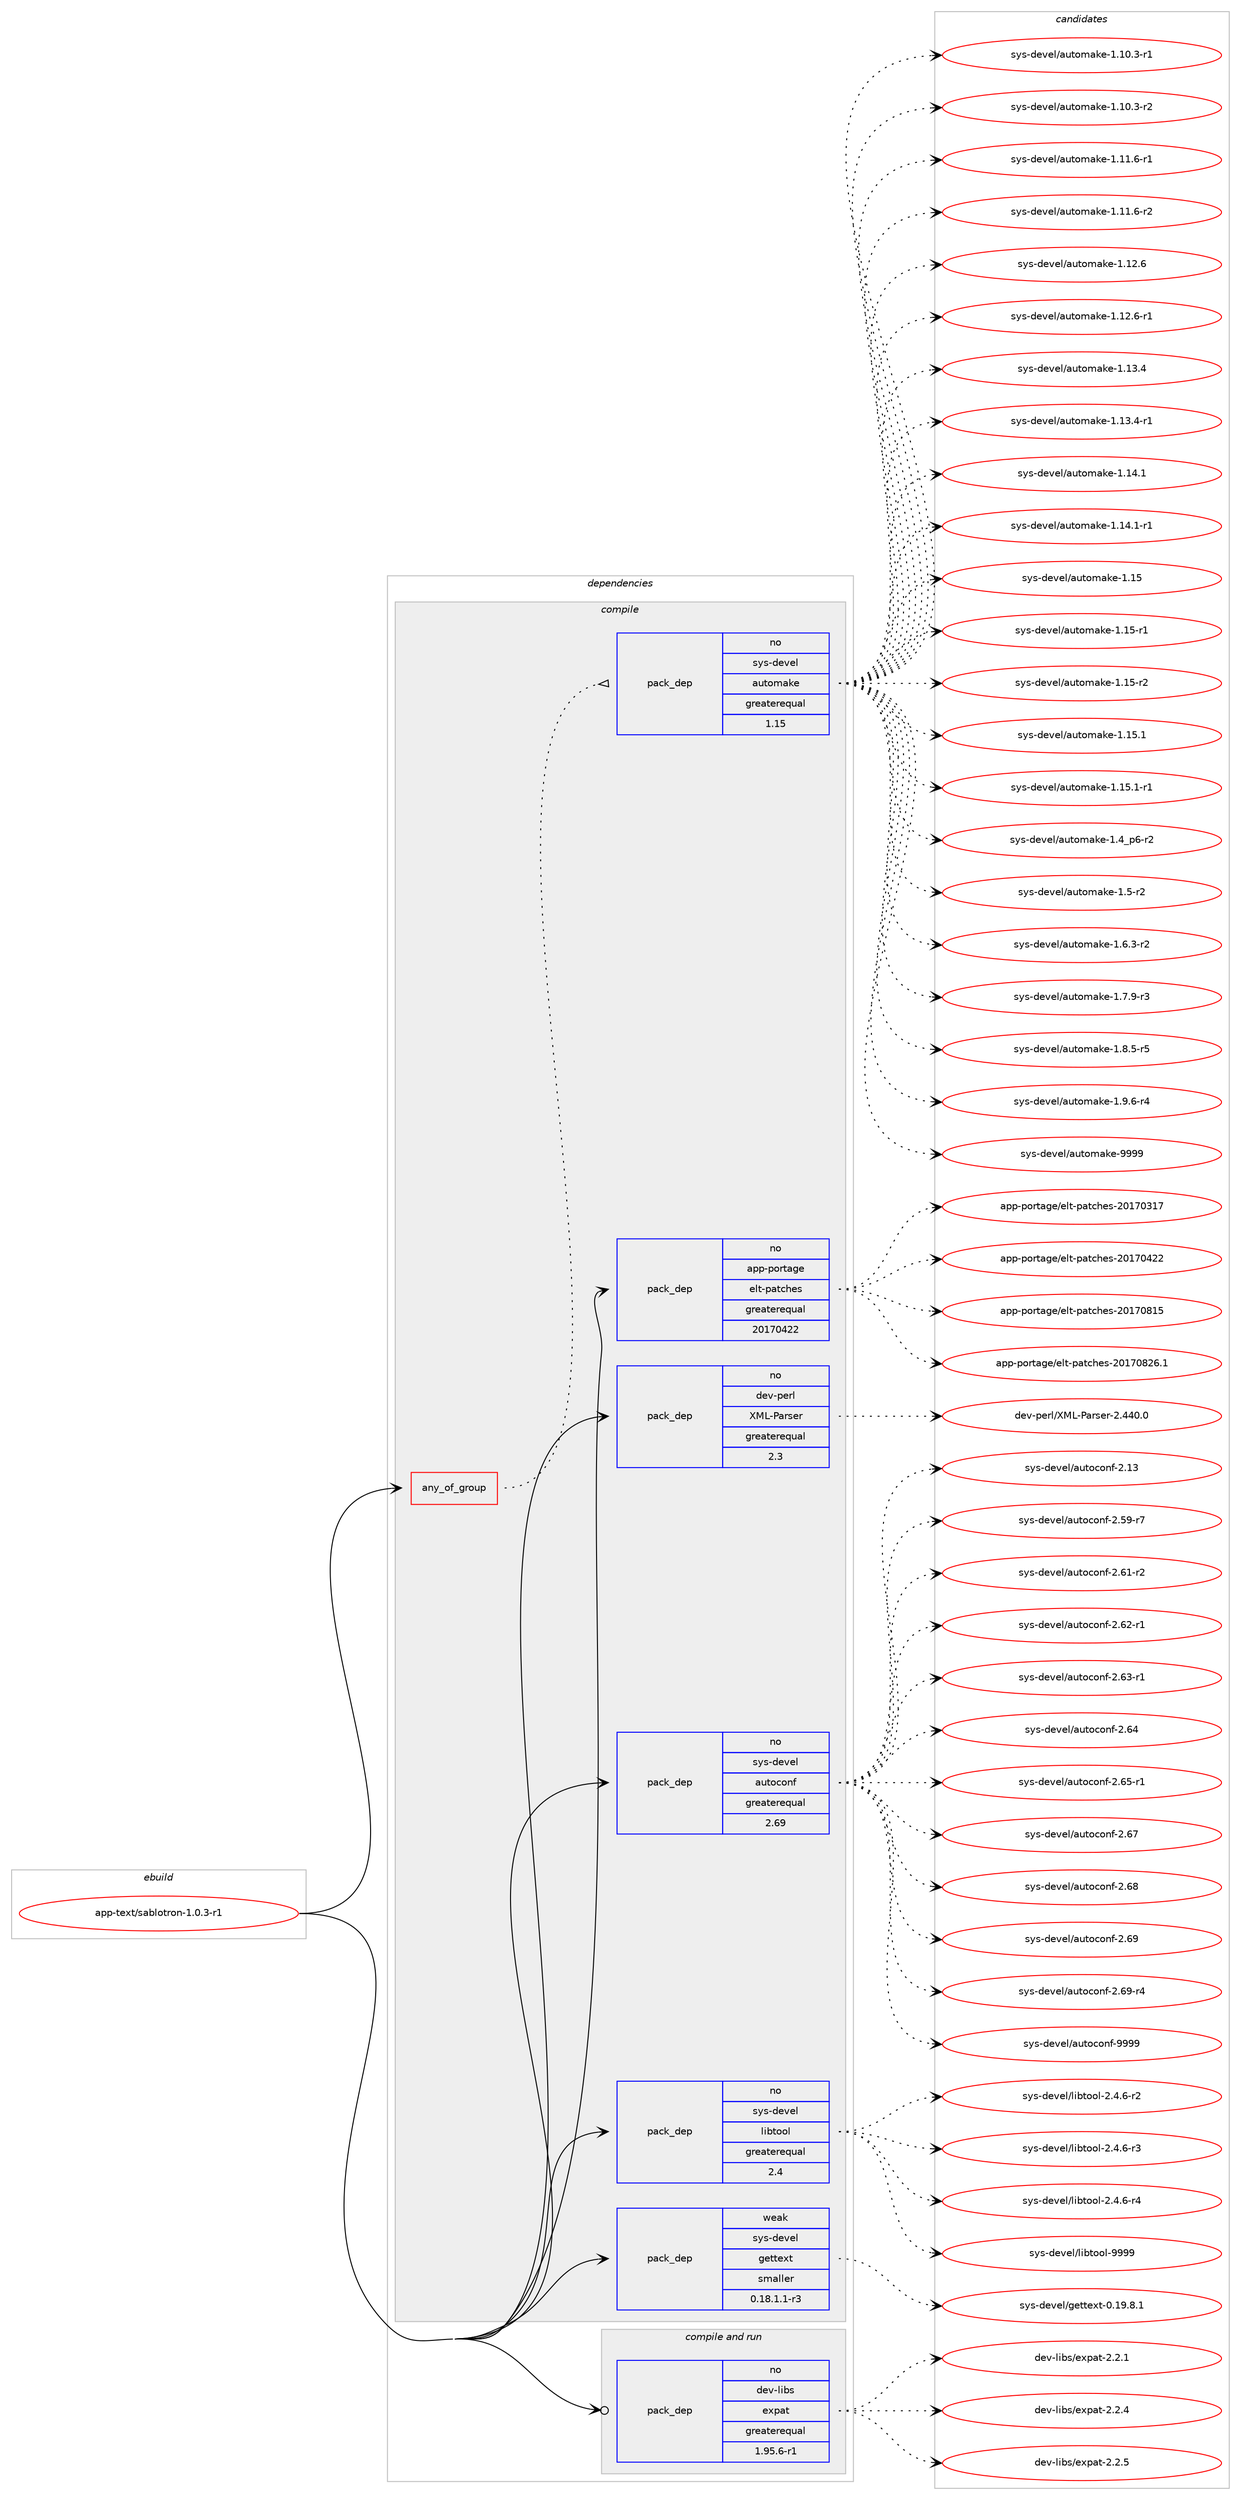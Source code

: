 digraph prolog {

# *************
# Graph options
# *************

newrank=true;
concentrate=true;
compound=true;
graph [rankdir=LR,fontname=Helvetica,fontsize=10,ranksep=1.5];#, ranksep=2.5, nodesep=0.2];
edge  [arrowhead=vee];
node  [fontname=Helvetica,fontsize=10];

# **********
# The ebuild
# **********

subgraph cluster_leftcol {
color=gray;
rank=same;
label=<<i>ebuild</i>>;
id [label="app-text/sablotron-1.0.3-r1", color=red, width=4, href="../app-text/sablotron-1.0.3-r1.svg"];
}

# ****************
# The dependencies
# ****************

subgraph cluster_midcol {
color=gray;
label=<<i>dependencies</i>>;
subgraph cluster_compile {
fillcolor="#eeeeee";
style=filled;
label=<<i>compile</i>>;
subgraph any1096 {
dependency60246 [label=<<TABLE BORDER="0" CELLBORDER="1" CELLSPACING="0" CELLPADDING="4"><TR><TD CELLPADDING="10">any_of_group</TD></TR></TABLE>>, shape=none, color=red];subgraph pack43959 {
dependency60247 [label=<<TABLE BORDER="0" CELLBORDER="1" CELLSPACING="0" CELLPADDING="4" WIDTH="220"><TR><TD ROWSPAN="6" CELLPADDING="30">pack_dep</TD></TR><TR><TD WIDTH="110">no</TD></TR><TR><TD>sys-devel</TD></TR><TR><TD>automake</TD></TR><TR><TD>greaterequal</TD></TR><TR><TD>1.15</TD></TR></TABLE>>, shape=none, color=blue];
}
dependency60246:e -> dependency60247:w [weight=20,style="dotted",arrowhead="oinv"];
}
id:e -> dependency60246:w [weight=20,style="solid",arrowhead="vee"];
subgraph pack43960 {
dependency60248 [label=<<TABLE BORDER="0" CELLBORDER="1" CELLSPACING="0" CELLPADDING="4" WIDTH="220"><TR><TD ROWSPAN="6" CELLPADDING="30">pack_dep</TD></TR><TR><TD WIDTH="110">no</TD></TR><TR><TD>app-portage</TD></TR><TR><TD>elt-patches</TD></TR><TR><TD>greaterequal</TD></TR><TR><TD>20170422</TD></TR></TABLE>>, shape=none, color=blue];
}
id:e -> dependency60248:w [weight=20,style="solid",arrowhead="vee"];
subgraph pack43961 {
dependency60249 [label=<<TABLE BORDER="0" CELLBORDER="1" CELLSPACING="0" CELLPADDING="4" WIDTH="220"><TR><TD ROWSPAN="6" CELLPADDING="30">pack_dep</TD></TR><TR><TD WIDTH="110">no</TD></TR><TR><TD>dev-perl</TD></TR><TR><TD>XML-Parser</TD></TR><TR><TD>greaterequal</TD></TR><TR><TD>2.3</TD></TR></TABLE>>, shape=none, color=blue];
}
id:e -> dependency60249:w [weight=20,style="solid",arrowhead="vee"];
subgraph pack43962 {
dependency60250 [label=<<TABLE BORDER="0" CELLBORDER="1" CELLSPACING="0" CELLPADDING="4" WIDTH="220"><TR><TD ROWSPAN="6" CELLPADDING="30">pack_dep</TD></TR><TR><TD WIDTH="110">no</TD></TR><TR><TD>sys-devel</TD></TR><TR><TD>autoconf</TD></TR><TR><TD>greaterequal</TD></TR><TR><TD>2.69</TD></TR></TABLE>>, shape=none, color=blue];
}
id:e -> dependency60250:w [weight=20,style="solid",arrowhead="vee"];
subgraph pack43963 {
dependency60251 [label=<<TABLE BORDER="0" CELLBORDER="1" CELLSPACING="0" CELLPADDING="4" WIDTH="220"><TR><TD ROWSPAN="6" CELLPADDING="30">pack_dep</TD></TR><TR><TD WIDTH="110">no</TD></TR><TR><TD>sys-devel</TD></TR><TR><TD>libtool</TD></TR><TR><TD>greaterequal</TD></TR><TR><TD>2.4</TD></TR></TABLE>>, shape=none, color=blue];
}
id:e -> dependency60251:w [weight=20,style="solid",arrowhead="vee"];
subgraph pack43964 {
dependency60252 [label=<<TABLE BORDER="0" CELLBORDER="1" CELLSPACING="0" CELLPADDING="4" WIDTH="220"><TR><TD ROWSPAN="6" CELLPADDING="30">pack_dep</TD></TR><TR><TD WIDTH="110">weak</TD></TR><TR><TD>sys-devel</TD></TR><TR><TD>gettext</TD></TR><TR><TD>smaller</TD></TR><TR><TD>0.18.1.1-r3</TD></TR></TABLE>>, shape=none, color=blue];
}
id:e -> dependency60252:w [weight=20,style="solid",arrowhead="vee"];
}
subgraph cluster_compileandrun {
fillcolor="#eeeeee";
style=filled;
label=<<i>compile and run</i>>;
subgraph pack43965 {
dependency60253 [label=<<TABLE BORDER="0" CELLBORDER="1" CELLSPACING="0" CELLPADDING="4" WIDTH="220"><TR><TD ROWSPAN="6" CELLPADDING="30">pack_dep</TD></TR><TR><TD WIDTH="110">no</TD></TR><TR><TD>dev-libs</TD></TR><TR><TD>expat</TD></TR><TR><TD>greaterequal</TD></TR><TR><TD>1.95.6-r1</TD></TR></TABLE>>, shape=none, color=blue];
}
id:e -> dependency60253:w [weight=20,style="solid",arrowhead="odotvee"];
}
subgraph cluster_run {
fillcolor="#eeeeee";
style=filled;
label=<<i>run</i>>;
}
}

# **************
# The candidates
# **************

subgraph cluster_choices {
rank=same;
color=gray;
label=<<i>candidates</i>>;

subgraph choice43959 {
color=black;
nodesep=1;
choice11512111545100101118101108479711711611110997107101454946494846514511449 [label="sys-devel/automake-1.10.3-r1", color=red, width=4,href="../sys-devel/automake-1.10.3-r1.svg"];
choice11512111545100101118101108479711711611110997107101454946494846514511450 [label="sys-devel/automake-1.10.3-r2", color=red, width=4,href="../sys-devel/automake-1.10.3-r2.svg"];
choice11512111545100101118101108479711711611110997107101454946494946544511449 [label="sys-devel/automake-1.11.6-r1", color=red, width=4,href="../sys-devel/automake-1.11.6-r1.svg"];
choice11512111545100101118101108479711711611110997107101454946494946544511450 [label="sys-devel/automake-1.11.6-r2", color=red, width=4,href="../sys-devel/automake-1.11.6-r2.svg"];
choice1151211154510010111810110847971171161111099710710145494649504654 [label="sys-devel/automake-1.12.6", color=red, width=4,href="../sys-devel/automake-1.12.6.svg"];
choice11512111545100101118101108479711711611110997107101454946495046544511449 [label="sys-devel/automake-1.12.6-r1", color=red, width=4,href="../sys-devel/automake-1.12.6-r1.svg"];
choice1151211154510010111810110847971171161111099710710145494649514652 [label="sys-devel/automake-1.13.4", color=red, width=4,href="../sys-devel/automake-1.13.4.svg"];
choice11512111545100101118101108479711711611110997107101454946495146524511449 [label="sys-devel/automake-1.13.4-r1", color=red, width=4,href="../sys-devel/automake-1.13.4-r1.svg"];
choice1151211154510010111810110847971171161111099710710145494649524649 [label="sys-devel/automake-1.14.1", color=red, width=4,href="../sys-devel/automake-1.14.1.svg"];
choice11512111545100101118101108479711711611110997107101454946495246494511449 [label="sys-devel/automake-1.14.1-r1", color=red, width=4,href="../sys-devel/automake-1.14.1-r1.svg"];
choice115121115451001011181011084797117116111109971071014549464953 [label="sys-devel/automake-1.15", color=red, width=4,href="../sys-devel/automake-1.15.svg"];
choice1151211154510010111810110847971171161111099710710145494649534511449 [label="sys-devel/automake-1.15-r1", color=red, width=4,href="../sys-devel/automake-1.15-r1.svg"];
choice1151211154510010111810110847971171161111099710710145494649534511450 [label="sys-devel/automake-1.15-r2", color=red, width=4,href="../sys-devel/automake-1.15-r2.svg"];
choice1151211154510010111810110847971171161111099710710145494649534649 [label="sys-devel/automake-1.15.1", color=red, width=4,href="../sys-devel/automake-1.15.1.svg"];
choice11512111545100101118101108479711711611110997107101454946495346494511449 [label="sys-devel/automake-1.15.1-r1", color=red, width=4,href="../sys-devel/automake-1.15.1-r1.svg"];
choice115121115451001011181011084797117116111109971071014549465295112544511450 [label="sys-devel/automake-1.4_p6-r2", color=red, width=4,href="../sys-devel/automake-1.4_p6-r2.svg"];
choice11512111545100101118101108479711711611110997107101454946534511450 [label="sys-devel/automake-1.5-r2", color=red, width=4,href="../sys-devel/automake-1.5-r2.svg"];
choice115121115451001011181011084797117116111109971071014549465446514511450 [label="sys-devel/automake-1.6.3-r2", color=red, width=4,href="../sys-devel/automake-1.6.3-r2.svg"];
choice115121115451001011181011084797117116111109971071014549465546574511451 [label="sys-devel/automake-1.7.9-r3", color=red, width=4,href="../sys-devel/automake-1.7.9-r3.svg"];
choice115121115451001011181011084797117116111109971071014549465646534511453 [label="sys-devel/automake-1.8.5-r5", color=red, width=4,href="../sys-devel/automake-1.8.5-r5.svg"];
choice115121115451001011181011084797117116111109971071014549465746544511452 [label="sys-devel/automake-1.9.6-r4", color=red, width=4,href="../sys-devel/automake-1.9.6-r4.svg"];
choice115121115451001011181011084797117116111109971071014557575757 [label="sys-devel/automake-9999", color=red, width=4,href="../sys-devel/automake-9999.svg"];
dependency60247:e -> choice11512111545100101118101108479711711611110997107101454946494846514511449:w [style=dotted,weight="100"];
dependency60247:e -> choice11512111545100101118101108479711711611110997107101454946494846514511450:w [style=dotted,weight="100"];
dependency60247:e -> choice11512111545100101118101108479711711611110997107101454946494946544511449:w [style=dotted,weight="100"];
dependency60247:e -> choice11512111545100101118101108479711711611110997107101454946494946544511450:w [style=dotted,weight="100"];
dependency60247:e -> choice1151211154510010111810110847971171161111099710710145494649504654:w [style=dotted,weight="100"];
dependency60247:e -> choice11512111545100101118101108479711711611110997107101454946495046544511449:w [style=dotted,weight="100"];
dependency60247:e -> choice1151211154510010111810110847971171161111099710710145494649514652:w [style=dotted,weight="100"];
dependency60247:e -> choice11512111545100101118101108479711711611110997107101454946495146524511449:w [style=dotted,weight="100"];
dependency60247:e -> choice1151211154510010111810110847971171161111099710710145494649524649:w [style=dotted,weight="100"];
dependency60247:e -> choice11512111545100101118101108479711711611110997107101454946495246494511449:w [style=dotted,weight="100"];
dependency60247:e -> choice115121115451001011181011084797117116111109971071014549464953:w [style=dotted,weight="100"];
dependency60247:e -> choice1151211154510010111810110847971171161111099710710145494649534511449:w [style=dotted,weight="100"];
dependency60247:e -> choice1151211154510010111810110847971171161111099710710145494649534511450:w [style=dotted,weight="100"];
dependency60247:e -> choice1151211154510010111810110847971171161111099710710145494649534649:w [style=dotted,weight="100"];
dependency60247:e -> choice11512111545100101118101108479711711611110997107101454946495346494511449:w [style=dotted,weight="100"];
dependency60247:e -> choice115121115451001011181011084797117116111109971071014549465295112544511450:w [style=dotted,weight="100"];
dependency60247:e -> choice11512111545100101118101108479711711611110997107101454946534511450:w [style=dotted,weight="100"];
dependency60247:e -> choice115121115451001011181011084797117116111109971071014549465446514511450:w [style=dotted,weight="100"];
dependency60247:e -> choice115121115451001011181011084797117116111109971071014549465546574511451:w [style=dotted,weight="100"];
dependency60247:e -> choice115121115451001011181011084797117116111109971071014549465646534511453:w [style=dotted,weight="100"];
dependency60247:e -> choice115121115451001011181011084797117116111109971071014549465746544511452:w [style=dotted,weight="100"];
dependency60247:e -> choice115121115451001011181011084797117116111109971071014557575757:w [style=dotted,weight="100"];
}
subgraph choice43960 {
color=black;
nodesep=1;
choice97112112451121111141169710310147101108116451129711699104101115455048495548514955 [label="app-portage/elt-patches-20170317", color=red, width=4,href="../app-portage/elt-patches-20170317.svg"];
choice97112112451121111141169710310147101108116451129711699104101115455048495548525050 [label="app-portage/elt-patches-20170422", color=red, width=4,href="../app-portage/elt-patches-20170422.svg"];
choice97112112451121111141169710310147101108116451129711699104101115455048495548564953 [label="app-portage/elt-patches-20170815", color=red, width=4,href="../app-portage/elt-patches-20170815.svg"];
choice971121124511211111411697103101471011081164511297116991041011154550484955485650544649 [label="app-portage/elt-patches-20170826.1", color=red, width=4,href="../app-portage/elt-patches-20170826.1.svg"];
dependency60248:e -> choice97112112451121111141169710310147101108116451129711699104101115455048495548514955:w [style=dotted,weight="100"];
dependency60248:e -> choice97112112451121111141169710310147101108116451129711699104101115455048495548525050:w [style=dotted,weight="100"];
dependency60248:e -> choice97112112451121111141169710310147101108116451129711699104101115455048495548564953:w [style=dotted,weight="100"];
dependency60248:e -> choice971121124511211111411697103101471011081164511297116991041011154550484955485650544649:w [style=dotted,weight="100"];
}
subgraph choice43961 {
color=black;
nodesep=1;
choice10010111845112101114108478877764580971141151011144550465252484648 [label="dev-perl/XML-Parser-2.440.0", color=red, width=4,href="../dev-perl/XML-Parser-2.440.0.svg"];
dependency60249:e -> choice10010111845112101114108478877764580971141151011144550465252484648:w [style=dotted,weight="100"];
}
subgraph choice43962 {
color=black;
nodesep=1;
choice115121115451001011181011084797117116111991111101024550464951 [label="sys-devel/autoconf-2.13", color=red, width=4,href="../sys-devel/autoconf-2.13.svg"];
choice1151211154510010111810110847971171161119911111010245504653574511455 [label="sys-devel/autoconf-2.59-r7", color=red, width=4,href="../sys-devel/autoconf-2.59-r7.svg"];
choice1151211154510010111810110847971171161119911111010245504654494511450 [label="sys-devel/autoconf-2.61-r2", color=red, width=4,href="../sys-devel/autoconf-2.61-r2.svg"];
choice1151211154510010111810110847971171161119911111010245504654504511449 [label="sys-devel/autoconf-2.62-r1", color=red, width=4,href="../sys-devel/autoconf-2.62-r1.svg"];
choice1151211154510010111810110847971171161119911111010245504654514511449 [label="sys-devel/autoconf-2.63-r1", color=red, width=4,href="../sys-devel/autoconf-2.63-r1.svg"];
choice115121115451001011181011084797117116111991111101024550465452 [label="sys-devel/autoconf-2.64", color=red, width=4,href="../sys-devel/autoconf-2.64.svg"];
choice1151211154510010111810110847971171161119911111010245504654534511449 [label="sys-devel/autoconf-2.65-r1", color=red, width=4,href="../sys-devel/autoconf-2.65-r1.svg"];
choice115121115451001011181011084797117116111991111101024550465455 [label="sys-devel/autoconf-2.67", color=red, width=4,href="../sys-devel/autoconf-2.67.svg"];
choice115121115451001011181011084797117116111991111101024550465456 [label="sys-devel/autoconf-2.68", color=red, width=4,href="../sys-devel/autoconf-2.68.svg"];
choice115121115451001011181011084797117116111991111101024550465457 [label="sys-devel/autoconf-2.69", color=red, width=4,href="../sys-devel/autoconf-2.69.svg"];
choice1151211154510010111810110847971171161119911111010245504654574511452 [label="sys-devel/autoconf-2.69-r4", color=red, width=4,href="../sys-devel/autoconf-2.69-r4.svg"];
choice115121115451001011181011084797117116111991111101024557575757 [label="sys-devel/autoconf-9999", color=red, width=4,href="../sys-devel/autoconf-9999.svg"];
dependency60250:e -> choice115121115451001011181011084797117116111991111101024550464951:w [style=dotted,weight="100"];
dependency60250:e -> choice1151211154510010111810110847971171161119911111010245504653574511455:w [style=dotted,weight="100"];
dependency60250:e -> choice1151211154510010111810110847971171161119911111010245504654494511450:w [style=dotted,weight="100"];
dependency60250:e -> choice1151211154510010111810110847971171161119911111010245504654504511449:w [style=dotted,weight="100"];
dependency60250:e -> choice1151211154510010111810110847971171161119911111010245504654514511449:w [style=dotted,weight="100"];
dependency60250:e -> choice115121115451001011181011084797117116111991111101024550465452:w [style=dotted,weight="100"];
dependency60250:e -> choice1151211154510010111810110847971171161119911111010245504654534511449:w [style=dotted,weight="100"];
dependency60250:e -> choice115121115451001011181011084797117116111991111101024550465455:w [style=dotted,weight="100"];
dependency60250:e -> choice115121115451001011181011084797117116111991111101024550465456:w [style=dotted,weight="100"];
dependency60250:e -> choice115121115451001011181011084797117116111991111101024550465457:w [style=dotted,weight="100"];
dependency60250:e -> choice1151211154510010111810110847971171161119911111010245504654574511452:w [style=dotted,weight="100"];
dependency60250:e -> choice115121115451001011181011084797117116111991111101024557575757:w [style=dotted,weight="100"];
}
subgraph choice43963 {
color=black;
nodesep=1;
choice1151211154510010111810110847108105981161111111084550465246544511450 [label="sys-devel/libtool-2.4.6-r2", color=red, width=4,href="../sys-devel/libtool-2.4.6-r2.svg"];
choice1151211154510010111810110847108105981161111111084550465246544511451 [label="sys-devel/libtool-2.4.6-r3", color=red, width=4,href="../sys-devel/libtool-2.4.6-r3.svg"];
choice1151211154510010111810110847108105981161111111084550465246544511452 [label="sys-devel/libtool-2.4.6-r4", color=red, width=4,href="../sys-devel/libtool-2.4.6-r4.svg"];
choice1151211154510010111810110847108105981161111111084557575757 [label="sys-devel/libtool-9999", color=red, width=4,href="../sys-devel/libtool-9999.svg"];
dependency60251:e -> choice1151211154510010111810110847108105981161111111084550465246544511450:w [style=dotted,weight="100"];
dependency60251:e -> choice1151211154510010111810110847108105981161111111084550465246544511451:w [style=dotted,weight="100"];
dependency60251:e -> choice1151211154510010111810110847108105981161111111084550465246544511452:w [style=dotted,weight="100"];
dependency60251:e -> choice1151211154510010111810110847108105981161111111084557575757:w [style=dotted,weight="100"];
}
subgraph choice43964 {
color=black;
nodesep=1;
choice1151211154510010111810110847103101116116101120116454846495746564649 [label="sys-devel/gettext-0.19.8.1", color=red, width=4,href="../sys-devel/gettext-0.19.8.1.svg"];
dependency60252:e -> choice1151211154510010111810110847103101116116101120116454846495746564649:w [style=dotted,weight="100"];
}
subgraph choice43965 {
color=black;
nodesep=1;
choice10010111845108105981154710112011297116455046504649 [label="dev-libs/expat-2.2.1", color=red, width=4,href="../dev-libs/expat-2.2.1.svg"];
choice10010111845108105981154710112011297116455046504652 [label="dev-libs/expat-2.2.4", color=red, width=4,href="../dev-libs/expat-2.2.4.svg"];
choice10010111845108105981154710112011297116455046504653 [label="dev-libs/expat-2.2.5", color=red, width=4,href="../dev-libs/expat-2.2.5.svg"];
dependency60253:e -> choice10010111845108105981154710112011297116455046504649:w [style=dotted,weight="100"];
dependency60253:e -> choice10010111845108105981154710112011297116455046504652:w [style=dotted,weight="100"];
dependency60253:e -> choice10010111845108105981154710112011297116455046504653:w [style=dotted,weight="100"];
}
}

}
